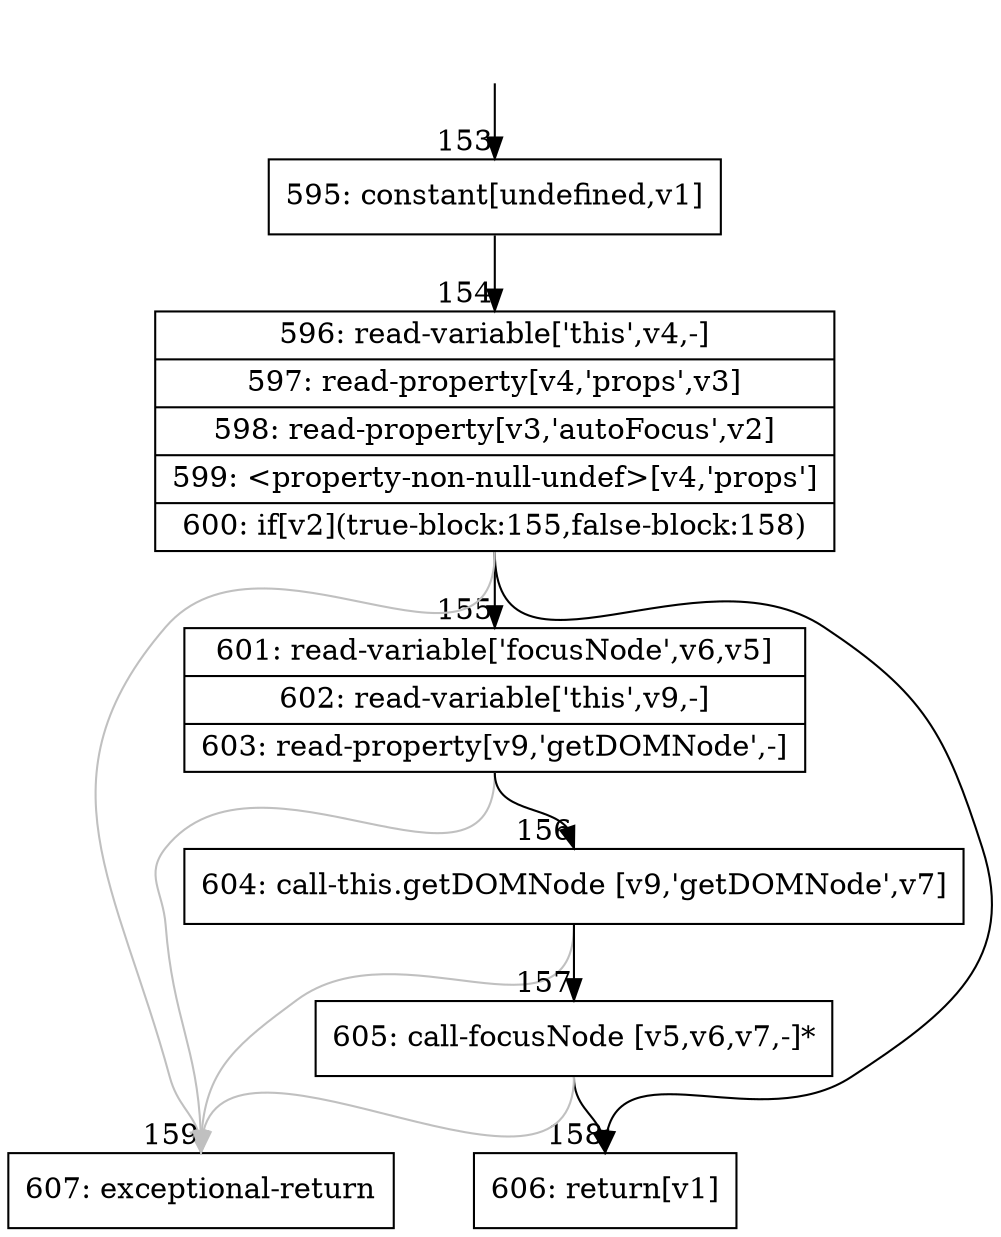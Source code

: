 digraph {
rankdir="TD"
BB_entry10[shape=none,label=""];
BB_entry10 -> BB153 [tailport=s, headport=n, headlabel="    153"]
BB153 [shape=record label="{595: constant[undefined,v1]}" ] 
BB153 -> BB154 [tailport=s, headport=n, headlabel="      154"]
BB154 [shape=record label="{596: read-variable['this',v4,-]|597: read-property[v4,'props',v3]|598: read-property[v3,'autoFocus',v2]|599: \<property-non-null-undef\>[v4,'props']|600: if[v2](true-block:155,false-block:158)}" ] 
BB154 -> BB155 [tailport=s, headport=n, headlabel="      155"]
BB154 -> BB158 [tailport=s, headport=n, headlabel="      158"]
BB154 -> BB159 [tailport=s, headport=n, color=gray, headlabel="      159"]
BB155 [shape=record label="{601: read-variable['focusNode',v6,v5]|602: read-variable['this',v9,-]|603: read-property[v9,'getDOMNode',-]}" ] 
BB155 -> BB156 [tailport=s, headport=n, headlabel="      156"]
BB155 -> BB159 [tailport=s, headport=n, color=gray]
BB156 [shape=record label="{604: call-this.getDOMNode [v9,'getDOMNode',v7]}" ] 
BB156 -> BB157 [tailport=s, headport=n, headlabel="      157"]
BB156 -> BB159 [tailport=s, headport=n, color=gray]
BB157 [shape=record label="{605: call-focusNode [v5,v6,v7,-]*}" ] 
BB157 -> BB158 [tailport=s, headport=n]
BB157 -> BB159 [tailport=s, headport=n, color=gray]
BB158 [shape=record label="{606: return[v1]}" ] 
BB159 [shape=record label="{607: exceptional-return}" ] 
//#$~ 174
}
